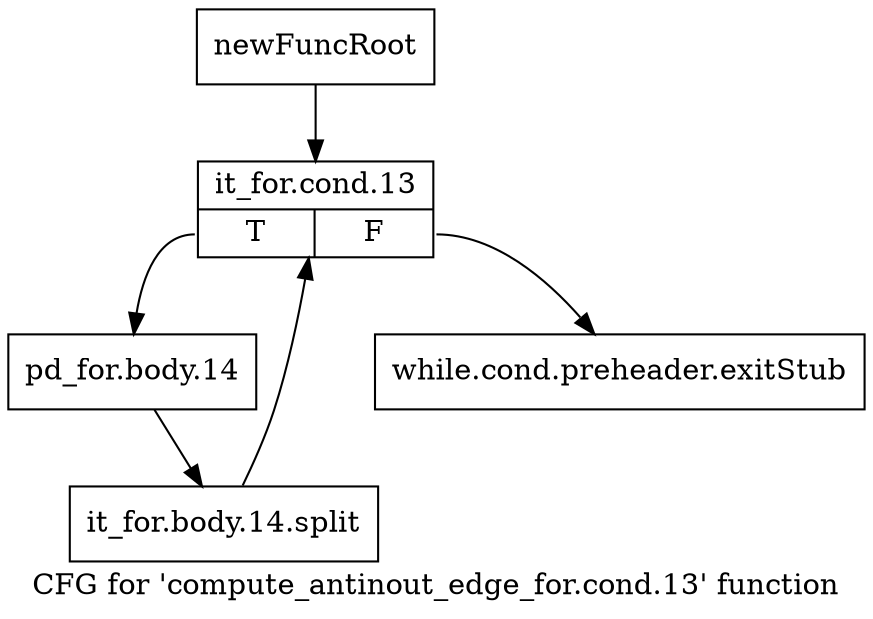 digraph "CFG for 'compute_antinout_edge_for.cond.13' function" {
	label="CFG for 'compute_antinout_edge_for.cond.13' function";

	Node0xb3d83d0 [shape=record,label="{newFuncRoot}"];
	Node0xb3d83d0 -> Node0xb3dc8e0;
	Node0xb3dc890 [shape=record,label="{while.cond.preheader.exitStub}"];
	Node0xb3dc8e0 [shape=record,label="{it_for.cond.13|{<s0>T|<s1>F}}"];
	Node0xb3dc8e0:s0 -> Node0xb3dc930;
	Node0xb3dc8e0:s1 -> Node0xb3dc890;
	Node0xb3dc930 [shape=record,label="{pd_for.body.14}"];
	Node0xb3dc930 -> Node0xf4febe0;
	Node0xf4febe0 [shape=record,label="{it_for.body.14.split}"];
	Node0xf4febe0 -> Node0xb3dc8e0;
}
